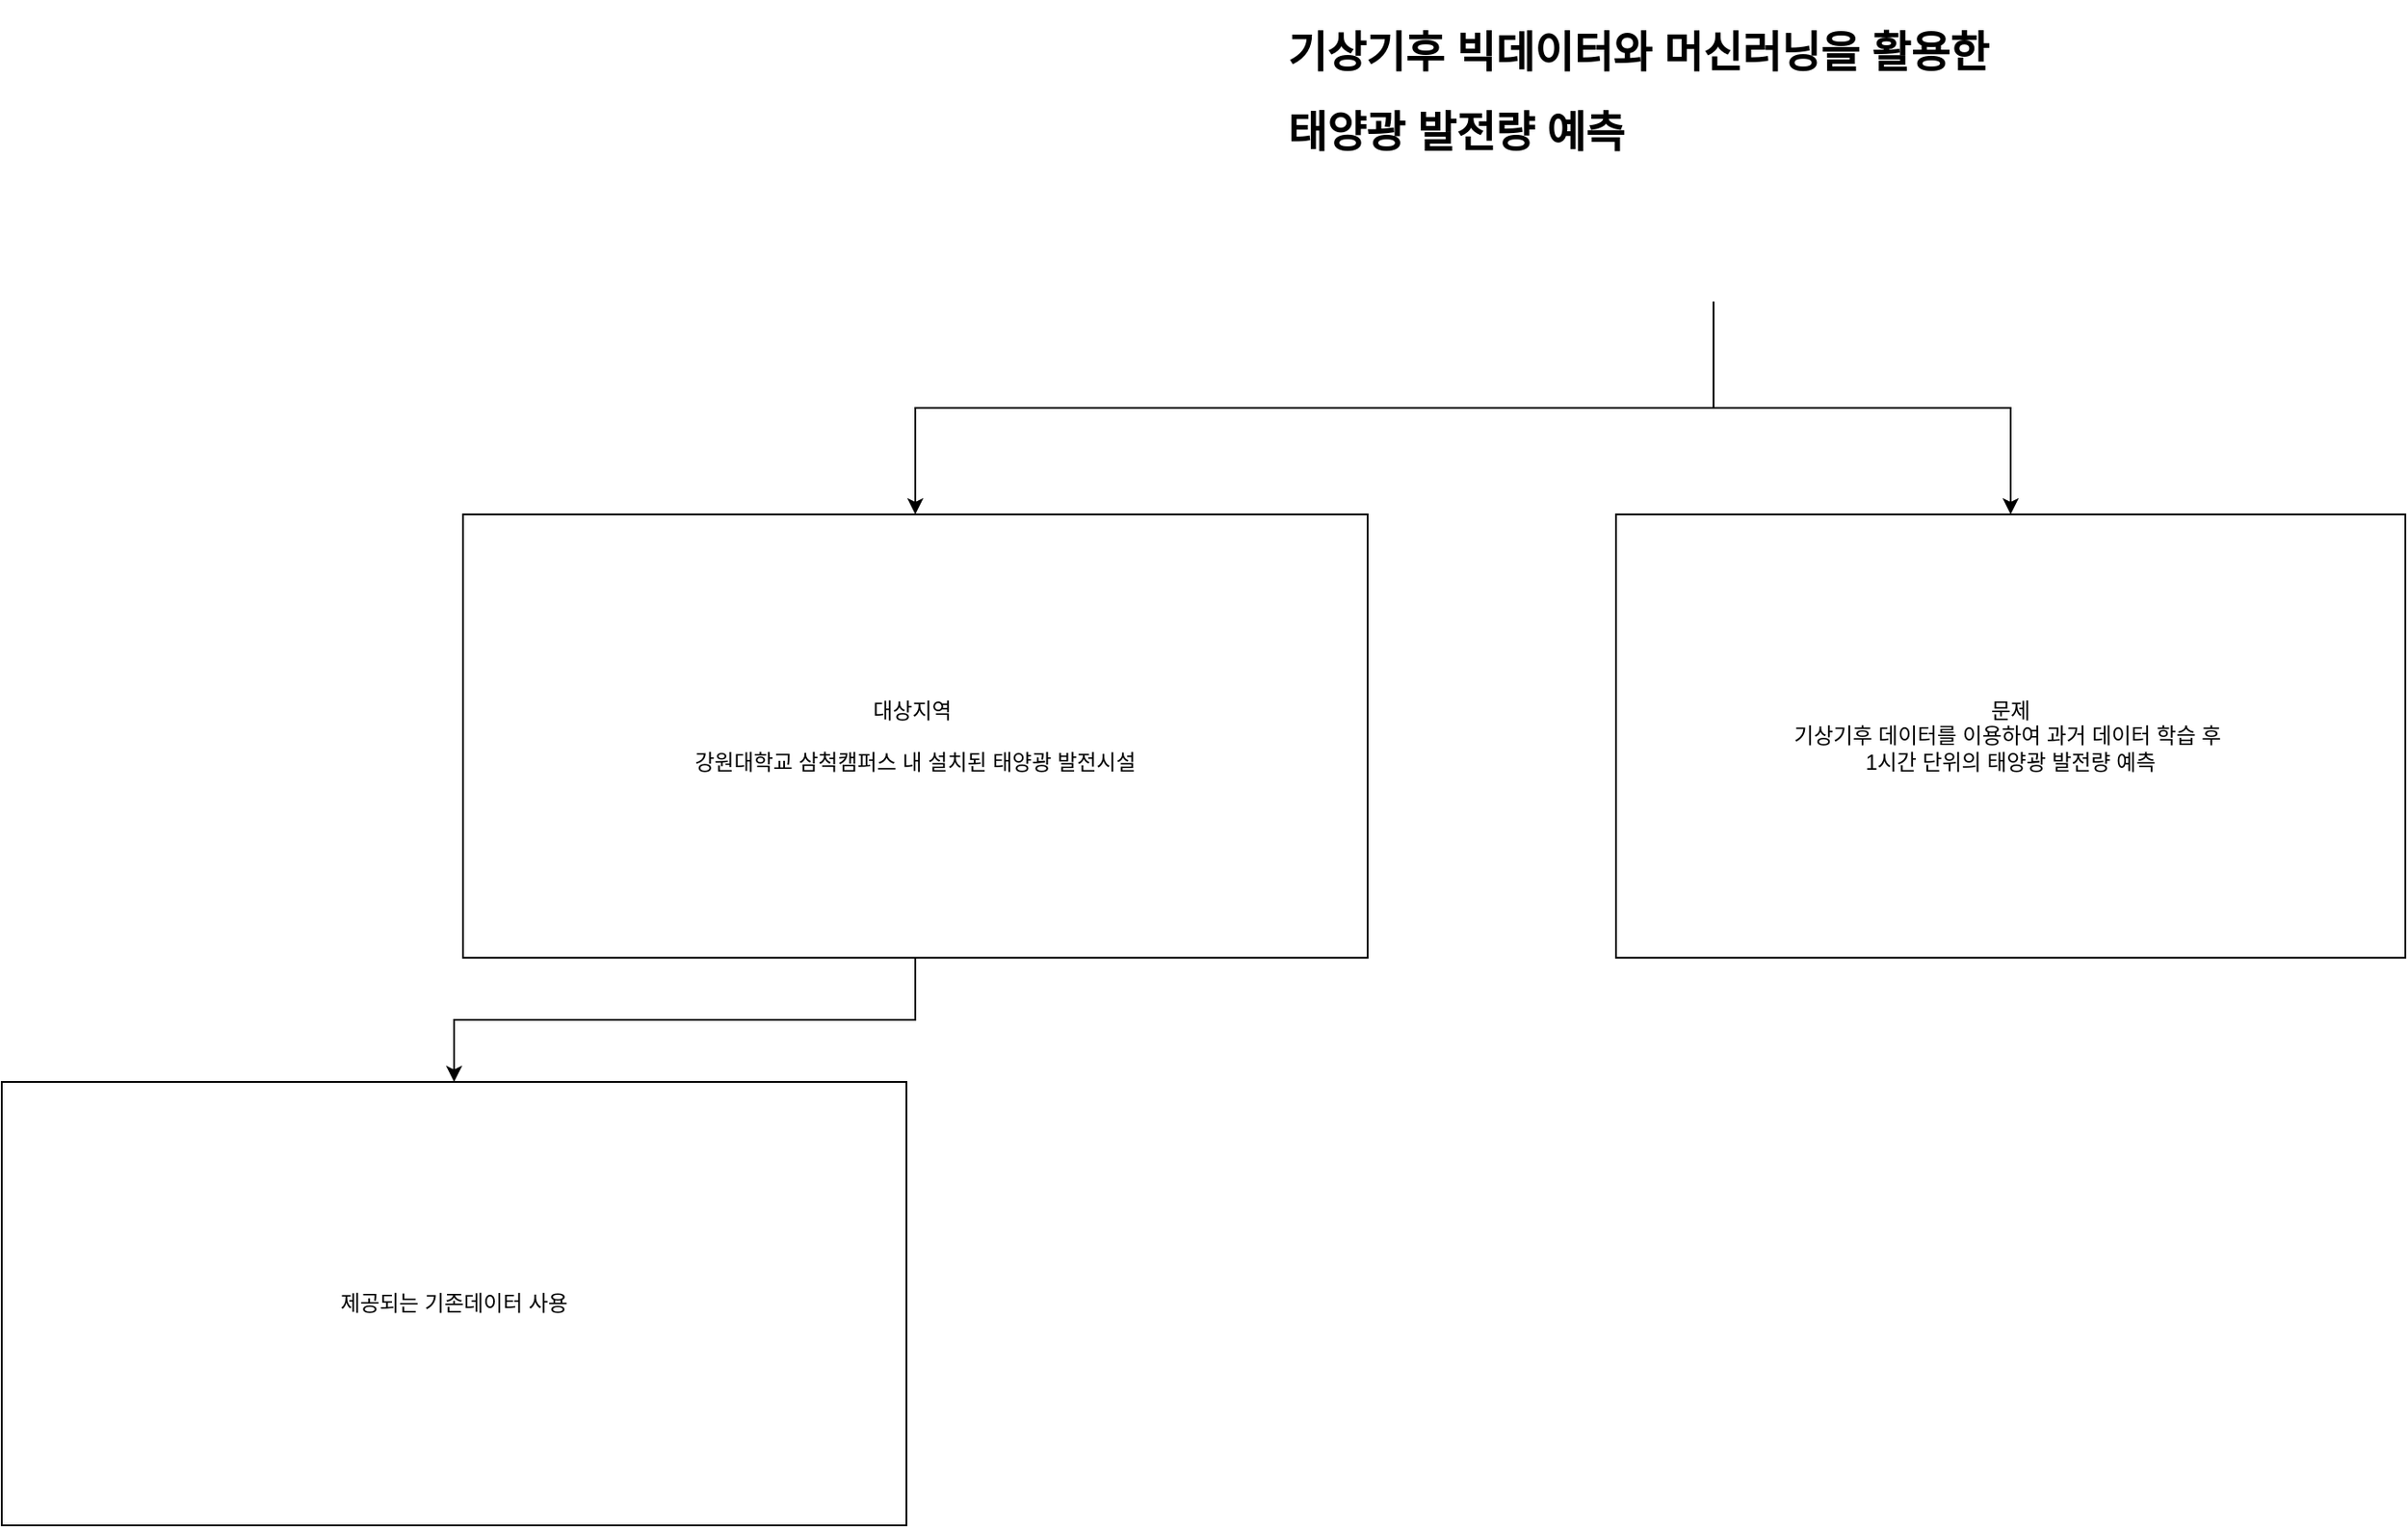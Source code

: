 <mxfile version="22.1.1" type="device">
  <diagram name="페이지-1" id="6xDAHY-PFdrt-k60f_tK">
    <mxGraphModel dx="1835" dy="1268" grid="1" gridSize="10" guides="1" tooltips="1" connect="1" arrows="1" fold="1" page="1" pageScale="1" pageWidth="827" pageHeight="1169" math="0" shadow="0">
      <root>
        <mxCell id="0" />
        <mxCell id="1" parent="0" />
        <mxCell id="deJrleRd14R21oLjXJeP-4" value="" style="edgeStyle=orthogonalEdgeStyle;rounded=0;orthogonalLoop=1;jettySize=auto;html=1;" edge="1" parent="1" source="deJrleRd14R21oLjXJeP-2" target="deJrleRd14R21oLjXJeP-3">
          <mxGeometry relative="1" as="geometry" />
        </mxCell>
        <mxCell id="deJrleRd14R21oLjXJeP-13" value="" style="edgeStyle=orthogonalEdgeStyle;rounded=0;orthogonalLoop=1;jettySize=auto;html=1;" edge="1" parent="1" source="deJrleRd14R21oLjXJeP-2" target="deJrleRd14R21oLjXJeP-12">
          <mxGeometry relative="1" as="geometry" />
        </mxCell>
        <mxCell id="deJrleRd14R21oLjXJeP-2" value="&lt;h1&gt;기상기후 빅데이터와 머신러닝을 활용한&amp;nbsp;&lt;/h1&gt;&lt;h1&gt;태양광 발전량 예측&lt;/h1&gt;" style="text;html=1;strokeColor=none;fillColor=none;spacing=5;spacingTop=-20;whiteSpace=wrap;overflow=hidden;rounded=0;" vertex="1" parent="1">
          <mxGeometry x="-80" y="70" width="490" height="160" as="geometry" />
        </mxCell>
        <mxCell id="deJrleRd14R21oLjXJeP-15" value="" style="edgeStyle=orthogonalEdgeStyle;rounded=0;orthogonalLoop=1;jettySize=auto;html=1;" edge="1" parent="1" source="deJrleRd14R21oLjXJeP-3" target="deJrleRd14R21oLjXJeP-14">
          <mxGeometry relative="1" as="geometry" />
        </mxCell>
        <mxCell id="deJrleRd14R21oLjXJeP-3" value="대상지역&amp;nbsp;&lt;br&gt;&lt;br&gt;강원대학교 삼척캠퍼스 내 설치된 태양광 발전시설" style="whiteSpace=wrap;html=1;" vertex="1" parent="1">
          <mxGeometry x="-540" y="350" width="510" height="250" as="geometry" />
        </mxCell>
        <mxCell id="deJrleRd14R21oLjXJeP-12" value="문제&lt;br&gt;기상기후 데이터를 이용하여 과거 데이터 학습 후&amp;nbsp;&lt;br&gt;1시간 단위의 태양광 발전량 예측" style="whiteSpace=wrap;html=1;" vertex="1" parent="1">
          <mxGeometry x="110" y="350" width="445" height="250" as="geometry" />
        </mxCell>
        <mxCell id="deJrleRd14R21oLjXJeP-14" value="제공되는 기존데이터 사용" style="whiteSpace=wrap;html=1;" vertex="1" parent="1">
          <mxGeometry x="-800" y="670" width="510" height="250" as="geometry" />
        </mxCell>
      </root>
    </mxGraphModel>
  </diagram>
</mxfile>
